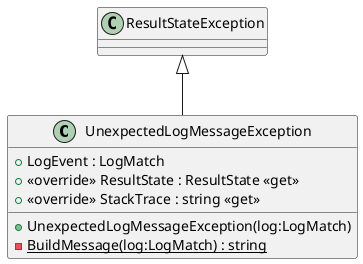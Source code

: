 @startuml
class UnexpectedLogMessageException {
    + LogEvent : LogMatch
    + UnexpectedLogMessageException(log:LogMatch)
    - {static} BuildMessage(log:LogMatch) : string
    + <<override>> ResultState : ResultState <<get>>
    + <<override>> StackTrace : string <<get>>
}
ResultStateException <|-- UnexpectedLogMessageException
@enduml
